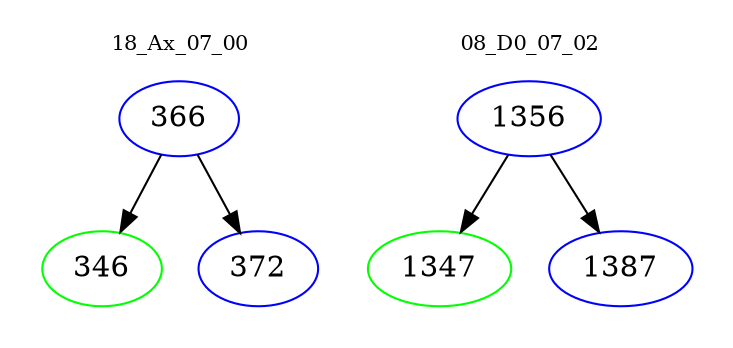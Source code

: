 digraph{
subgraph cluster_0 {
color = white
label = "18_Ax_07_00";
fontsize=10;
T0_366 [label="366", color="blue"]
T0_366 -> T0_346 [color="black"]
T0_346 [label="346", color="green"]
T0_366 -> T0_372 [color="black"]
T0_372 [label="372", color="blue"]
}
subgraph cluster_1 {
color = white
label = "08_D0_07_02";
fontsize=10;
T1_1356 [label="1356", color="blue"]
T1_1356 -> T1_1347 [color="black"]
T1_1347 [label="1347", color="green"]
T1_1356 -> T1_1387 [color="black"]
T1_1387 [label="1387", color="blue"]
}
}

